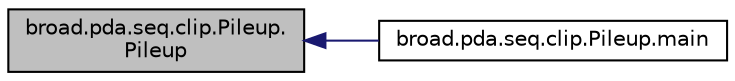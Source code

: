 digraph "broad.pda.seq.clip.Pileup.Pileup"
{
  edge [fontname="Helvetica",fontsize="10",labelfontname="Helvetica",labelfontsize="10"];
  node [fontname="Helvetica",fontsize="10",shape=record];
  rankdir="LR";
  Node1 [label="broad.pda.seq.clip.Pileup.\lPileup",height=0.2,width=0.4,color="black", fillcolor="grey75", style="filled" fontcolor="black"];
  Node1 -> Node2 [dir="back",color="midnightblue",fontsize="10",style="solid"];
  Node2 [label="broad.pda.seq.clip.Pileup.main",height=0.2,width=0.4,color="black", fillcolor="white", style="filled",URL="$classbroad_1_1pda_1_1seq_1_1clip_1_1_pileup.html#adb48168b821ea257a6510ed8af7cd09a"];
}
